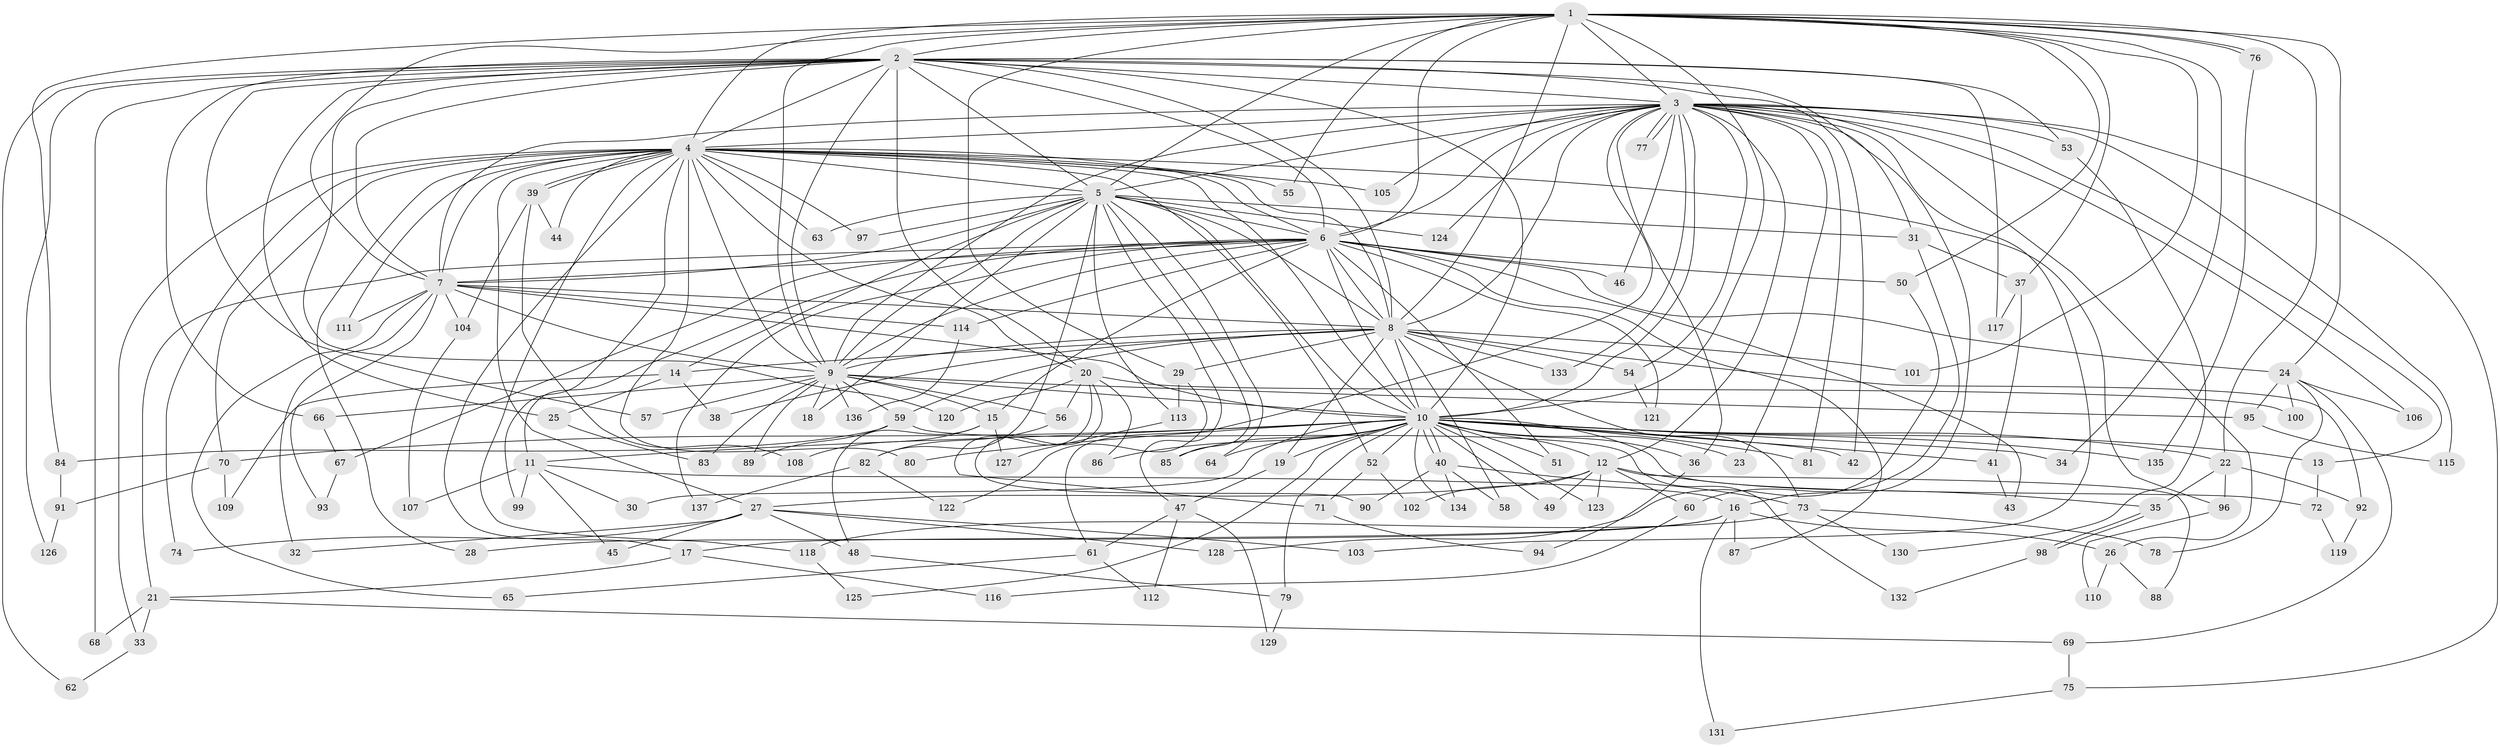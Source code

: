 // Generated by graph-tools (version 1.1) at 2025/25/03/09/25 03:25:48]
// undirected, 137 vertices, 299 edges
graph export_dot {
graph [start="1"]
  node [color=gray90,style=filled];
  1;
  2;
  3;
  4;
  5;
  6;
  7;
  8;
  9;
  10;
  11;
  12;
  13;
  14;
  15;
  16;
  17;
  18;
  19;
  20;
  21;
  22;
  23;
  24;
  25;
  26;
  27;
  28;
  29;
  30;
  31;
  32;
  33;
  34;
  35;
  36;
  37;
  38;
  39;
  40;
  41;
  42;
  43;
  44;
  45;
  46;
  47;
  48;
  49;
  50;
  51;
  52;
  53;
  54;
  55;
  56;
  57;
  58;
  59;
  60;
  61;
  62;
  63;
  64;
  65;
  66;
  67;
  68;
  69;
  70;
  71;
  72;
  73;
  74;
  75;
  76;
  77;
  78;
  79;
  80;
  81;
  82;
  83;
  84;
  85;
  86;
  87;
  88;
  89;
  90;
  91;
  92;
  93;
  94;
  95;
  96;
  97;
  98;
  99;
  100;
  101;
  102;
  103;
  104;
  105;
  106;
  107;
  108;
  109;
  110;
  111;
  112;
  113;
  114;
  115;
  116;
  117;
  118;
  119;
  120;
  121;
  122;
  123;
  124;
  125;
  126;
  127;
  128;
  129;
  130;
  131;
  132;
  133;
  134;
  135;
  136;
  137;
  1 -- 2;
  1 -- 3;
  1 -- 4;
  1 -- 5;
  1 -- 6;
  1 -- 7;
  1 -- 8;
  1 -- 9;
  1 -- 10;
  1 -- 22;
  1 -- 24;
  1 -- 29;
  1 -- 34;
  1 -- 37;
  1 -- 50;
  1 -- 55;
  1 -- 76;
  1 -- 76;
  1 -- 84;
  1 -- 101;
  2 -- 3;
  2 -- 4;
  2 -- 5;
  2 -- 6;
  2 -- 7;
  2 -- 8;
  2 -- 9;
  2 -- 10;
  2 -- 16;
  2 -- 20;
  2 -- 25;
  2 -- 42;
  2 -- 53;
  2 -- 57;
  2 -- 62;
  2 -- 66;
  2 -- 68;
  2 -- 117;
  2 -- 120;
  2 -- 126;
  3 -- 4;
  3 -- 5;
  3 -- 6;
  3 -- 7;
  3 -- 8;
  3 -- 9;
  3 -- 10;
  3 -- 12;
  3 -- 13;
  3 -- 23;
  3 -- 26;
  3 -- 31;
  3 -- 36;
  3 -- 46;
  3 -- 53;
  3 -- 54;
  3 -- 61;
  3 -- 75;
  3 -- 77;
  3 -- 77;
  3 -- 81;
  3 -- 103;
  3 -- 105;
  3 -- 106;
  3 -- 115;
  3 -- 124;
  3 -- 133;
  4 -- 5;
  4 -- 6;
  4 -- 7;
  4 -- 8;
  4 -- 9;
  4 -- 10;
  4 -- 17;
  4 -- 20;
  4 -- 27;
  4 -- 28;
  4 -- 33;
  4 -- 39;
  4 -- 39;
  4 -- 44;
  4 -- 52;
  4 -- 55;
  4 -- 63;
  4 -- 70;
  4 -- 74;
  4 -- 80;
  4 -- 96;
  4 -- 97;
  4 -- 99;
  4 -- 105;
  4 -- 111;
  4 -- 118;
  5 -- 6;
  5 -- 7;
  5 -- 8;
  5 -- 9;
  5 -- 10;
  5 -- 14;
  5 -- 18;
  5 -- 31;
  5 -- 47;
  5 -- 63;
  5 -- 64;
  5 -- 82;
  5 -- 85;
  5 -- 97;
  5 -- 113;
  5 -- 124;
  6 -- 7;
  6 -- 8;
  6 -- 9;
  6 -- 10;
  6 -- 11;
  6 -- 15;
  6 -- 21;
  6 -- 24;
  6 -- 43;
  6 -- 46;
  6 -- 50;
  6 -- 51;
  6 -- 67;
  6 -- 87;
  6 -- 114;
  6 -- 121;
  6 -- 137;
  7 -- 8;
  7 -- 9;
  7 -- 10;
  7 -- 32;
  7 -- 65;
  7 -- 93;
  7 -- 104;
  7 -- 111;
  7 -- 114;
  8 -- 9;
  8 -- 10;
  8 -- 14;
  8 -- 19;
  8 -- 29;
  8 -- 38;
  8 -- 54;
  8 -- 58;
  8 -- 59;
  8 -- 73;
  8 -- 92;
  8 -- 101;
  8 -- 133;
  9 -- 10;
  9 -- 15;
  9 -- 18;
  9 -- 56;
  9 -- 57;
  9 -- 59;
  9 -- 66;
  9 -- 83;
  9 -- 89;
  9 -- 95;
  9 -- 136;
  10 -- 11;
  10 -- 12;
  10 -- 13;
  10 -- 19;
  10 -- 22;
  10 -- 23;
  10 -- 30;
  10 -- 34;
  10 -- 36;
  10 -- 40;
  10 -- 40;
  10 -- 41;
  10 -- 42;
  10 -- 49;
  10 -- 51;
  10 -- 52;
  10 -- 64;
  10 -- 70;
  10 -- 72;
  10 -- 79;
  10 -- 80;
  10 -- 81;
  10 -- 85;
  10 -- 86;
  10 -- 123;
  10 -- 125;
  10 -- 134;
  10 -- 135;
  11 -- 16;
  11 -- 30;
  11 -- 45;
  11 -- 99;
  11 -- 107;
  12 -- 27;
  12 -- 35;
  12 -- 49;
  12 -- 60;
  12 -- 88;
  12 -- 102;
  12 -- 123;
  13 -- 72;
  14 -- 25;
  14 -- 38;
  14 -- 109;
  15 -- 48;
  15 -- 108;
  15 -- 127;
  16 -- 17;
  16 -- 26;
  16 -- 28;
  16 -- 87;
  16 -- 131;
  17 -- 21;
  17 -- 116;
  19 -- 47;
  20 -- 56;
  20 -- 71;
  20 -- 86;
  20 -- 90;
  20 -- 100;
  20 -- 120;
  21 -- 33;
  21 -- 68;
  21 -- 69;
  22 -- 35;
  22 -- 92;
  22 -- 96;
  24 -- 69;
  24 -- 78;
  24 -- 95;
  24 -- 100;
  24 -- 106;
  25 -- 83;
  26 -- 88;
  26 -- 110;
  27 -- 32;
  27 -- 45;
  27 -- 48;
  27 -- 74;
  27 -- 103;
  27 -- 128;
  29 -- 113;
  29 -- 122;
  31 -- 37;
  31 -- 60;
  33 -- 62;
  35 -- 98;
  35 -- 98;
  36 -- 94;
  37 -- 41;
  37 -- 117;
  39 -- 44;
  39 -- 104;
  39 -- 108;
  40 -- 58;
  40 -- 73;
  40 -- 90;
  40 -- 134;
  41 -- 43;
  47 -- 61;
  47 -- 112;
  47 -- 129;
  48 -- 79;
  50 -- 128;
  52 -- 71;
  52 -- 102;
  53 -- 130;
  54 -- 121;
  56 -- 82;
  59 -- 84;
  59 -- 89;
  59 -- 132;
  60 -- 116;
  61 -- 65;
  61 -- 112;
  66 -- 67;
  67 -- 93;
  69 -- 75;
  70 -- 91;
  70 -- 109;
  71 -- 94;
  72 -- 119;
  73 -- 78;
  73 -- 118;
  73 -- 130;
  75 -- 131;
  76 -- 135;
  79 -- 129;
  82 -- 122;
  82 -- 137;
  84 -- 91;
  91 -- 126;
  92 -- 119;
  95 -- 115;
  96 -- 110;
  98 -- 132;
  104 -- 107;
  113 -- 127;
  114 -- 136;
  118 -- 125;
}
